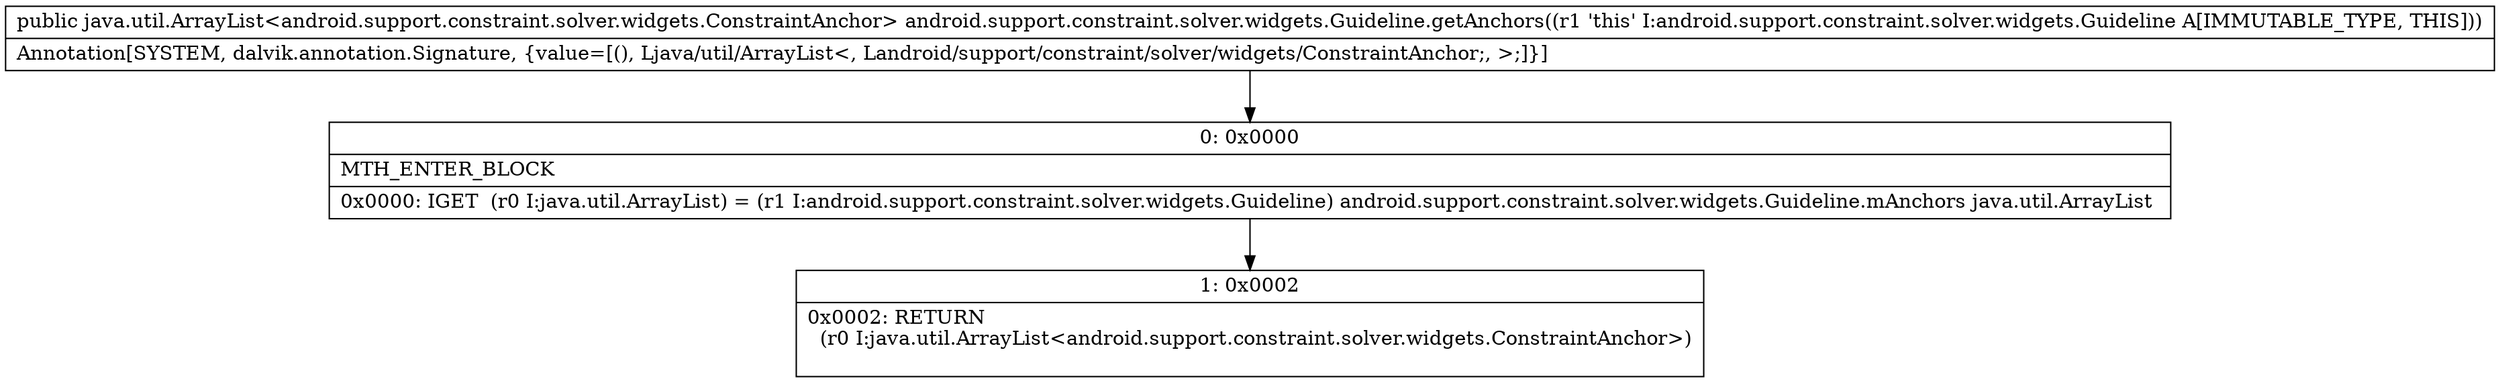 digraph "CFG forandroid.support.constraint.solver.widgets.Guideline.getAnchors()Ljava\/util\/ArrayList;" {
Node_0 [shape=record,label="{0\:\ 0x0000|MTH_ENTER_BLOCK\l|0x0000: IGET  (r0 I:java.util.ArrayList) = (r1 I:android.support.constraint.solver.widgets.Guideline) android.support.constraint.solver.widgets.Guideline.mAnchors java.util.ArrayList \l}"];
Node_1 [shape=record,label="{1\:\ 0x0002|0x0002: RETURN  \l  (r0 I:java.util.ArrayList\<android.support.constraint.solver.widgets.ConstraintAnchor\>)\l \l}"];
MethodNode[shape=record,label="{public java.util.ArrayList\<android.support.constraint.solver.widgets.ConstraintAnchor\> android.support.constraint.solver.widgets.Guideline.getAnchors((r1 'this' I:android.support.constraint.solver.widgets.Guideline A[IMMUTABLE_TYPE, THIS]))  | Annotation[SYSTEM, dalvik.annotation.Signature, \{value=[(), Ljava\/util\/ArrayList\<, Landroid\/support\/constraint\/solver\/widgets\/ConstraintAnchor;, \>;]\}]\l}"];
MethodNode -> Node_0;
Node_0 -> Node_1;
}

